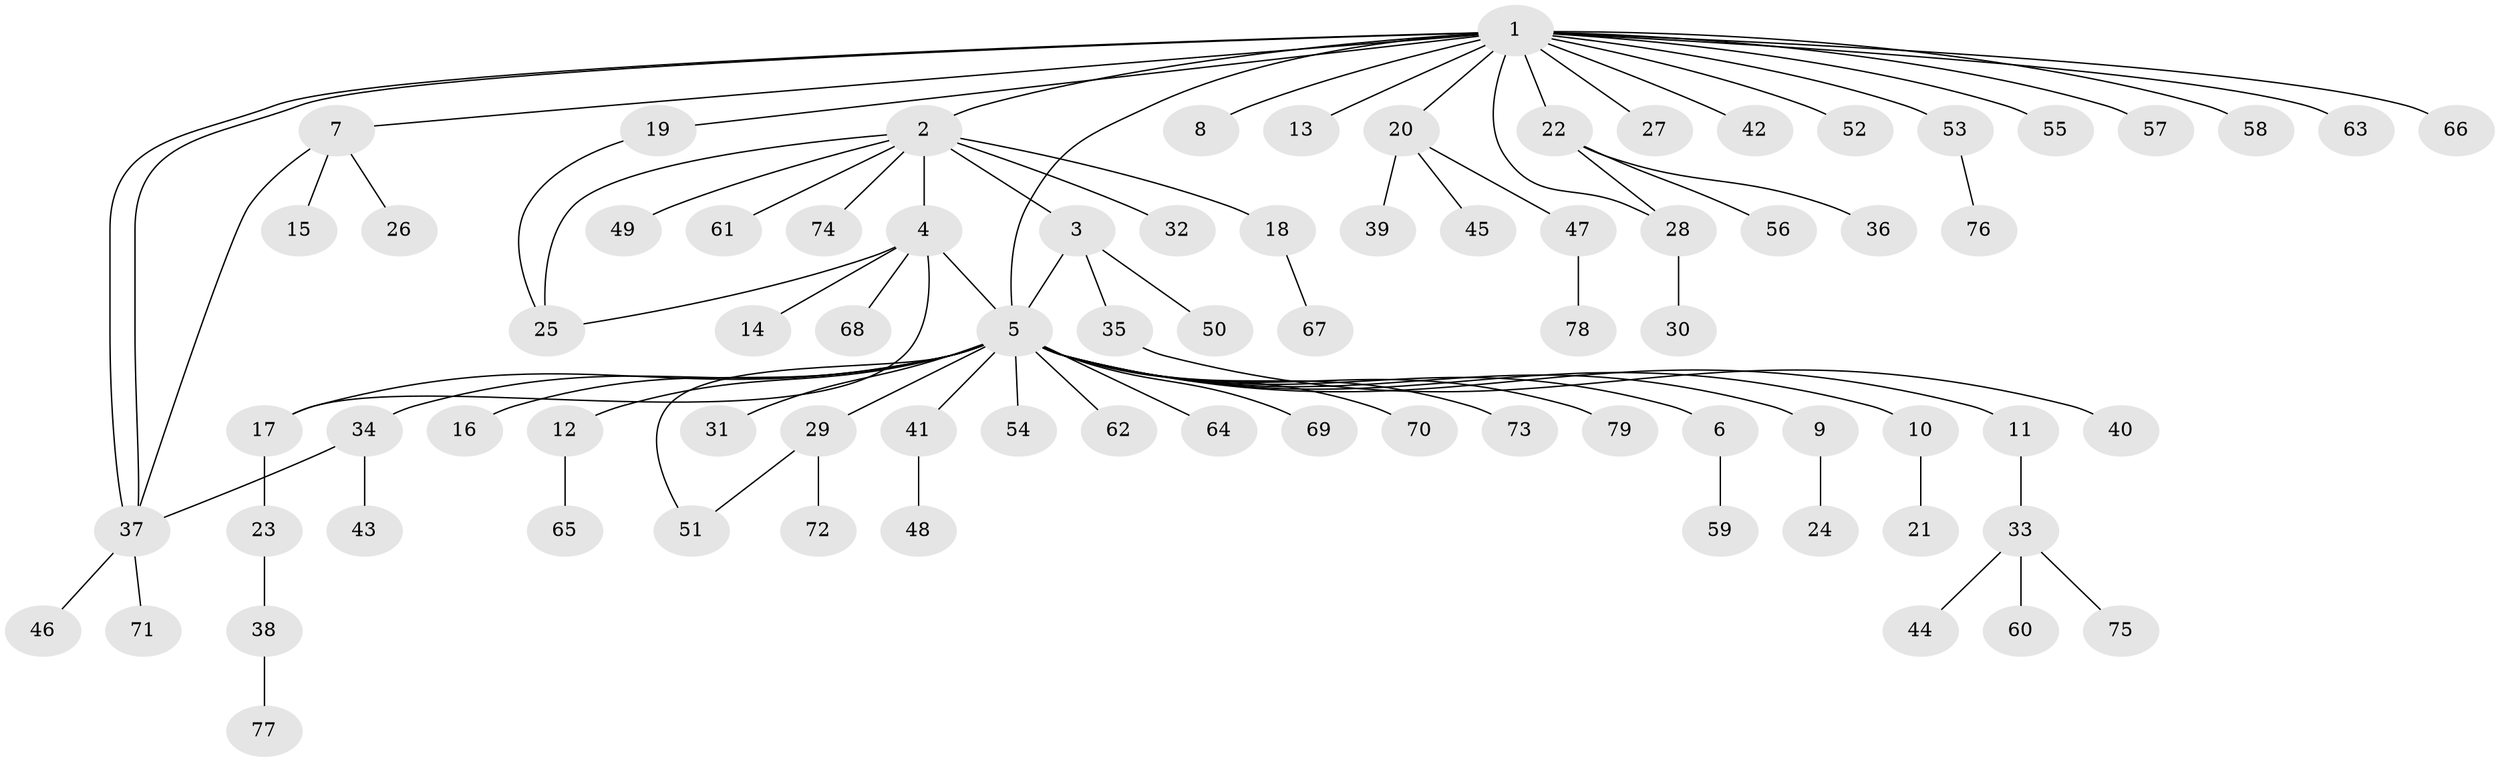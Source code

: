 // coarse degree distribution, {1: 0.8717948717948718, 4: 0.02564102564102564, 2: 0.02564102564102564, 3: 0.02564102564102564, 17: 0.02564102564102564, 16: 0.02564102564102564}
// Generated by graph-tools (version 1.1) at 2025/02/03/05/25 17:02:39]
// undirected, 79 vertices, 88 edges
graph export_dot {
graph [start="1"]
  node [color=gray90,style=filled];
  1;
  2;
  3;
  4;
  5;
  6;
  7;
  8;
  9;
  10;
  11;
  12;
  13;
  14;
  15;
  16;
  17;
  18;
  19;
  20;
  21;
  22;
  23;
  24;
  25;
  26;
  27;
  28;
  29;
  30;
  31;
  32;
  33;
  34;
  35;
  36;
  37;
  38;
  39;
  40;
  41;
  42;
  43;
  44;
  45;
  46;
  47;
  48;
  49;
  50;
  51;
  52;
  53;
  54;
  55;
  56;
  57;
  58;
  59;
  60;
  61;
  62;
  63;
  64;
  65;
  66;
  67;
  68;
  69;
  70;
  71;
  72;
  73;
  74;
  75;
  76;
  77;
  78;
  79;
  1 -- 2;
  1 -- 5;
  1 -- 7;
  1 -- 8;
  1 -- 13;
  1 -- 19;
  1 -- 20;
  1 -- 22;
  1 -- 27;
  1 -- 28;
  1 -- 37;
  1 -- 37;
  1 -- 42;
  1 -- 52;
  1 -- 53;
  1 -- 55;
  1 -- 57;
  1 -- 58;
  1 -- 63;
  1 -- 66;
  2 -- 3;
  2 -- 4;
  2 -- 18;
  2 -- 25;
  2 -- 32;
  2 -- 49;
  2 -- 61;
  2 -- 74;
  3 -- 5;
  3 -- 35;
  3 -- 50;
  4 -- 5;
  4 -- 14;
  4 -- 17;
  4 -- 25;
  4 -- 68;
  5 -- 6;
  5 -- 9;
  5 -- 10;
  5 -- 11;
  5 -- 12;
  5 -- 16;
  5 -- 17;
  5 -- 29;
  5 -- 31;
  5 -- 34;
  5 -- 41;
  5 -- 51;
  5 -- 54;
  5 -- 62;
  5 -- 64;
  5 -- 69;
  5 -- 70;
  5 -- 73;
  5 -- 79;
  6 -- 59;
  7 -- 15;
  7 -- 26;
  7 -- 37;
  9 -- 24;
  10 -- 21;
  11 -- 33;
  12 -- 65;
  17 -- 23;
  18 -- 67;
  19 -- 25;
  20 -- 39;
  20 -- 45;
  20 -- 47;
  22 -- 28;
  22 -- 36;
  22 -- 56;
  23 -- 38;
  28 -- 30;
  29 -- 51;
  29 -- 72;
  33 -- 44;
  33 -- 60;
  33 -- 75;
  34 -- 37;
  34 -- 43;
  35 -- 40;
  37 -- 46;
  37 -- 71;
  38 -- 77;
  41 -- 48;
  47 -- 78;
  53 -- 76;
}
